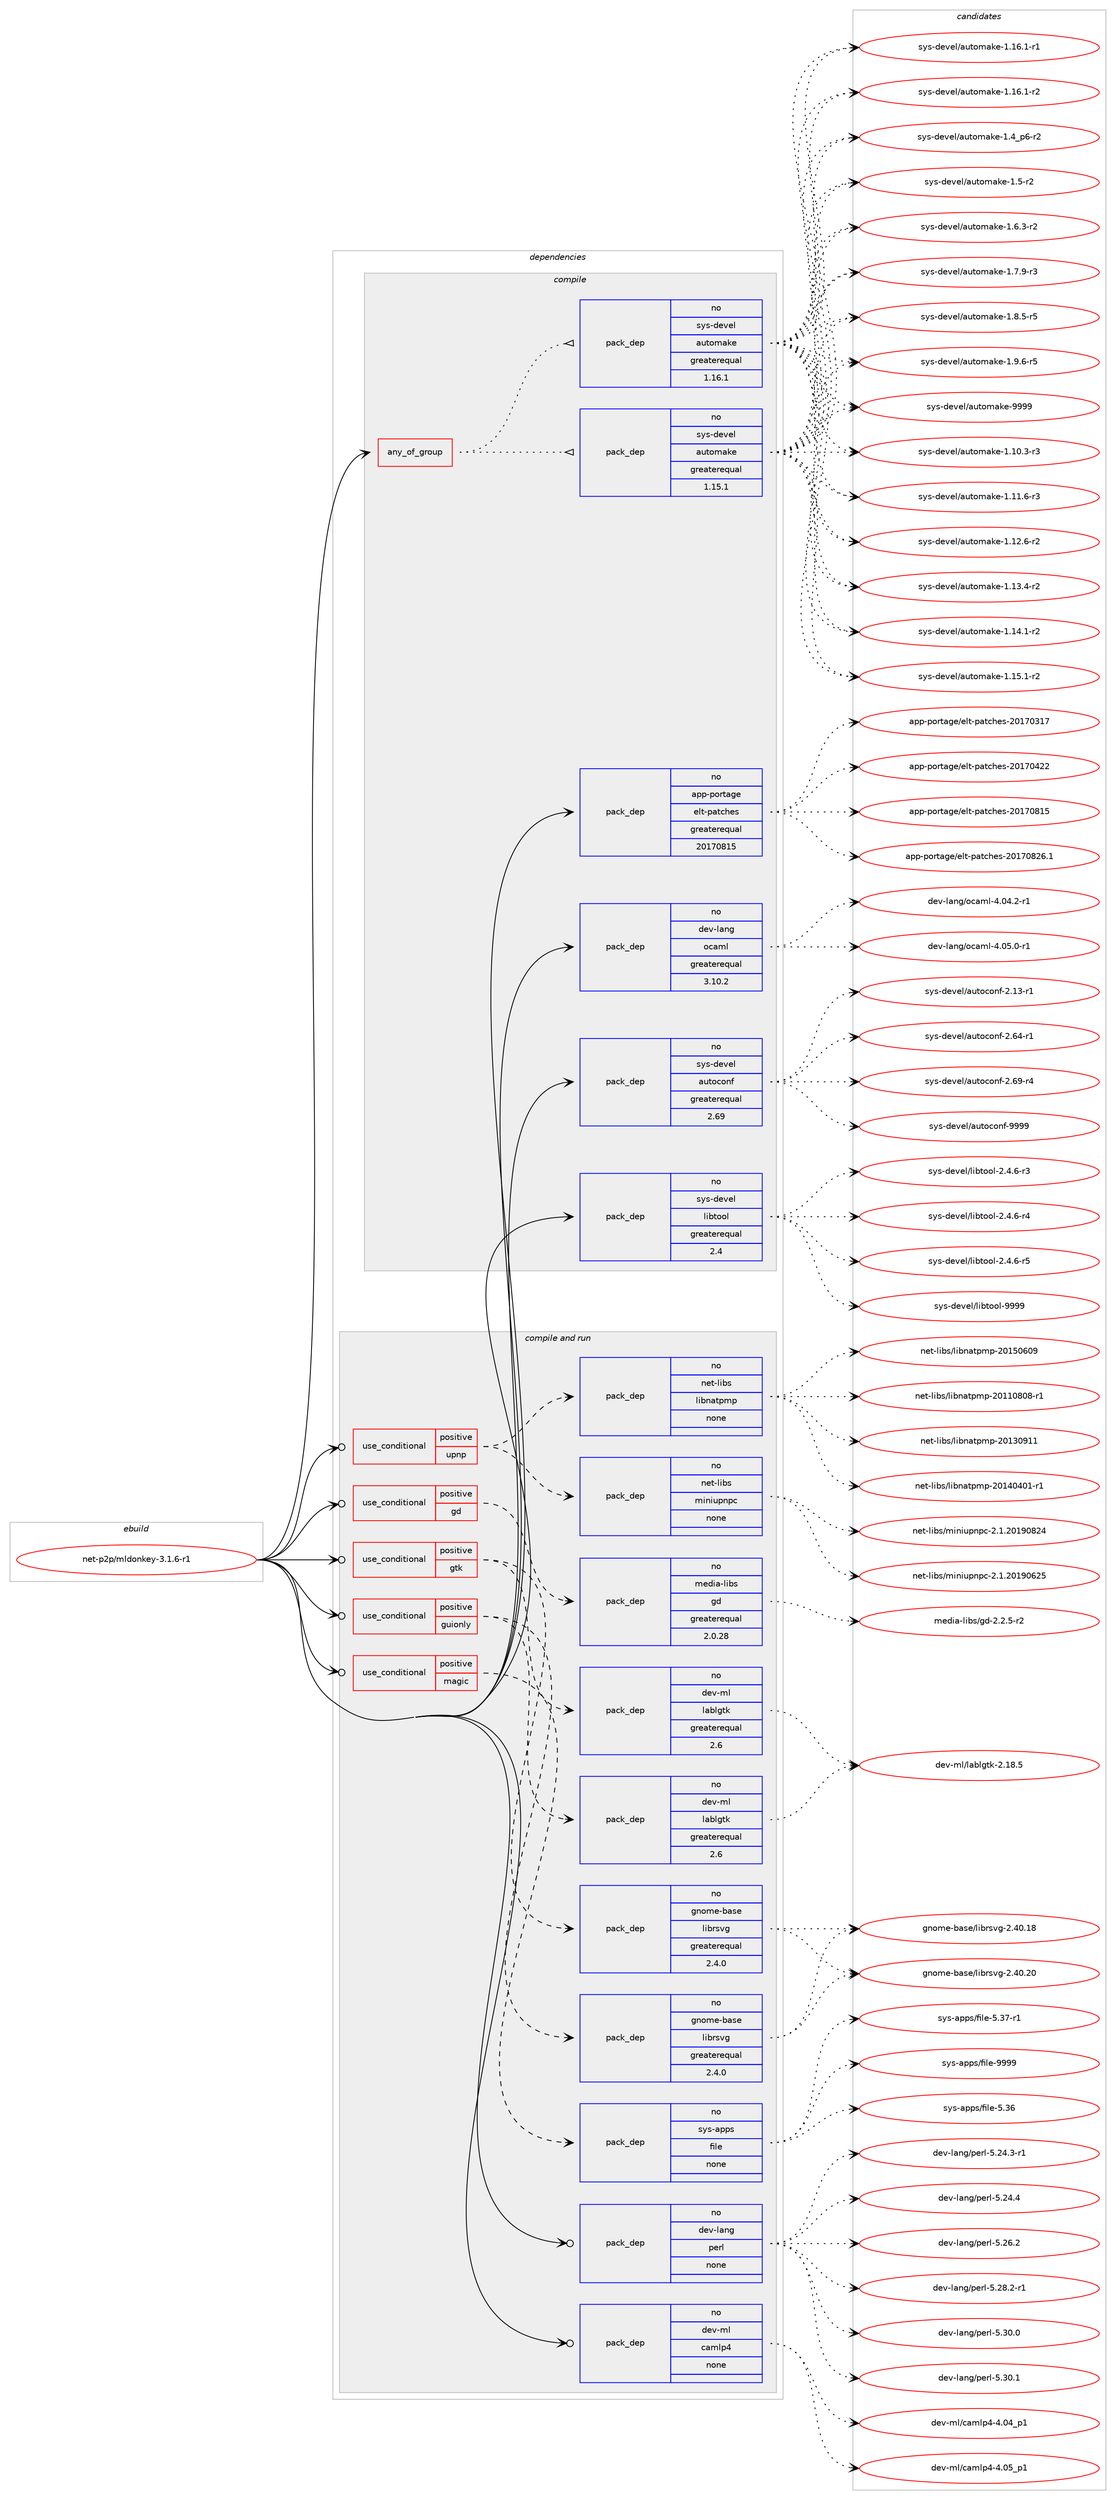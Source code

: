 digraph prolog {

# *************
# Graph options
# *************

newrank=true;
concentrate=true;
compound=true;
graph [rankdir=LR,fontname=Helvetica,fontsize=10,ranksep=1.5];#, ranksep=2.5, nodesep=0.2];
edge  [arrowhead=vee];
node  [fontname=Helvetica,fontsize=10];

# **********
# The ebuild
# **********

subgraph cluster_leftcol {
color=gray;
rank=same;
label=<<i>ebuild</i>>;
id [label="net-p2p/mldonkey-3.1.6-r1", color=red, width=4, href="../net-p2p/mldonkey-3.1.6-r1.svg"];
}

# ****************
# The dependencies
# ****************

subgraph cluster_midcol {
color=gray;
label=<<i>dependencies</i>>;
subgraph cluster_compile {
fillcolor="#eeeeee";
style=filled;
label=<<i>compile</i>>;
subgraph any14330 {
dependency840391 [label=<<TABLE BORDER="0" CELLBORDER="1" CELLSPACING="0" CELLPADDING="4"><TR><TD CELLPADDING="10">any_of_group</TD></TR></TABLE>>, shape=none, color=red];subgraph pack620740 {
dependency840392 [label=<<TABLE BORDER="0" CELLBORDER="1" CELLSPACING="0" CELLPADDING="4" WIDTH="220"><TR><TD ROWSPAN="6" CELLPADDING="30">pack_dep</TD></TR><TR><TD WIDTH="110">no</TD></TR><TR><TD>sys-devel</TD></TR><TR><TD>automake</TD></TR><TR><TD>greaterequal</TD></TR><TR><TD>1.16.1</TD></TR></TABLE>>, shape=none, color=blue];
}
dependency840391:e -> dependency840392:w [weight=20,style="dotted",arrowhead="oinv"];
subgraph pack620741 {
dependency840393 [label=<<TABLE BORDER="0" CELLBORDER="1" CELLSPACING="0" CELLPADDING="4" WIDTH="220"><TR><TD ROWSPAN="6" CELLPADDING="30">pack_dep</TD></TR><TR><TD WIDTH="110">no</TD></TR><TR><TD>sys-devel</TD></TR><TR><TD>automake</TD></TR><TR><TD>greaterequal</TD></TR><TR><TD>1.15.1</TD></TR></TABLE>>, shape=none, color=blue];
}
dependency840391:e -> dependency840393:w [weight=20,style="dotted",arrowhead="oinv"];
}
id:e -> dependency840391:w [weight=20,style="solid",arrowhead="vee"];
subgraph pack620742 {
dependency840394 [label=<<TABLE BORDER="0" CELLBORDER="1" CELLSPACING="0" CELLPADDING="4" WIDTH="220"><TR><TD ROWSPAN="6" CELLPADDING="30">pack_dep</TD></TR><TR><TD WIDTH="110">no</TD></TR><TR><TD>app-portage</TD></TR><TR><TD>elt-patches</TD></TR><TR><TD>greaterequal</TD></TR><TR><TD>20170815</TD></TR></TABLE>>, shape=none, color=blue];
}
id:e -> dependency840394:w [weight=20,style="solid",arrowhead="vee"];
subgraph pack620743 {
dependency840395 [label=<<TABLE BORDER="0" CELLBORDER="1" CELLSPACING="0" CELLPADDING="4" WIDTH="220"><TR><TD ROWSPAN="6" CELLPADDING="30">pack_dep</TD></TR><TR><TD WIDTH="110">no</TD></TR><TR><TD>dev-lang</TD></TR><TR><TD>ocaml</TD></TR><TR><TD>greaterequal</TD></TR><TR><TD>3.10.2</TD></TR></TABLE>>, shape=none, color=blue];
}
id:e -> dependency840395:w [weight=20,style="solid",arrowhead="vee"];
subgraph pack620744 {
dependency840396 [label=<<TABLE BORDER="0" CELLBORDER="1" CELLSPACING="0" CELLPADDING="4" WIDTH="220"><TR><TD ROWSPAN="6" CELLPADDING="30">pack_dep</TD></TR><TR><TD WIDTH="110">no</TD></TR><TR><TD>sys-devel</TD></TR><TR><TD>autoconf</TD></TR><TR><TD>greaterequal</TD></TR><TR><TD>2.69</TD></TR></TABLE>>, shape=none, color=blue];
}
id:e -> dependency840396:w [weight=20,style="solid",arrowhead="vee"];
subgraph pack620745 {
dependency840397 [label=<<TABLE BORDER="0" CELLBORDER="1" CELLSPACING="0" CELLPADDING="4" WIDTH="220"><TR><TD ROWSPAN="6" CELLPADDING="30">pack_dep</TD></TR><TR><TD WIDTH="110">no</TD></TR><TR><TD>sys-devel</TD></TR><TR><TD>libtool</TD></TR><TR><TD>greaterequal</TD></TR><TR><TD>2.4</TD></TR></TABLE>>, shape=none, color=blue];
}
id:e -> dependency840397:w [weight=20,style="solid",arrowhead="vee"];
}
subgraph cluster_compileandrun {
fillcolor="#eeeeee";
style=filled;
label=<<i>compile and run</i>>;
subgraph cond204823 {
dependency840398 [label=<<TABLE BORDER="0" CELLBORDER="1" CELLSPACING="0" CELLPADDING="4"><TR><TD ROWSPAN="3" CELLPADDING="10">use_conditional</TD></TR><TR><TD>positive</TD></TR><TR><TD>gd</TD></TR></TABLE>>, shape=none, color=red];
subgraph pack620746 {
dependency840399 [label=<<TABLE BORDER="0" CELLBORDER="1" CELLSPACING="0" CELLPADDING="4" WIDTH="220"><TR><TD ROWSPAN="6" CELLPADDING="30">pack_dep</TD></TR><TR><TD WIDTH="110">no</TD></TR><TR><TD>media-libs</TD></TR><TR><TD>gd</TD></TR><TR><TD>greaterequal</TD></TR><TR><TD>2.0.28</TD></TR></TABLE>>, shape=none, color=blue];
}
dependency840398:e -> dependency840399:w [weight=20,style="dashed",arrowhead="vee"];
}
id:e -> dependency840398:w [weight=20,style="solid",arrowhead="odotvee"];
subgraph cond204824 {
dependency840400 [label=<<TABLE BORDER="0" CELLBORDER="1" CELLSPACING="0" CELLPADDING="4"><TR><TD ROWSPAN="3" CELLPADDING="10">use_conditional</TD></TR><TR><TD>positive</TD></TR><TR><TD>gtk</TD></TR></TABLE>>, shape=none, color=red];
subgraph pack620747 {
dependency840401 [label=<<TABLE BORDER="0" CELLBORDER="1" CELLSPACING="0" CELLPADDING="4" WIDTH="220"><TR><TD ROWSPAN="6" CELLPADDING="30">pack_dep</TD></TR><TR><TD WIDTH="110">no</TD></TR><TR><TD>gnome-base</TD></TR><TR><TD>librsvg</TD></TR><TR><TD>greaterequal</TD></TR><TR><TD>2.4.0</TD></TR></TABLE>>, shape=none, color=blue];
}
dependency840400:e -> dependency840401:w [weight=20,style="dashed",arrowhead="vee"];
subgraph pack620748 {
dependency840402 [label=<<TABLE BORDER="0" CELLBORDER="1" CELLSPACING="0" CELLPADDING="4" WIDTH="220"><TR><TD ROWSPAN="6" CELLPADDING="30">pack_dep</TD></TR><TR><TD WIDTH="110">no</TD></TR><TR><TD>dev-ml</TD></TR><TR><TD>lablgtk</TD></TR><TR><TD>greaterequal</TD></TR><TR><TD>2.6</TD></TR></TABLE>>, shape=none, color=blue];
}
dependency840400:e -> dependency840402:w [weight=20,style="dashed",arrowhead="vee"];
}
id:e -> dependency840400:w [weight=20,style="solid",arrowhead="odotvee"];
subgraph cond204825 {
dependency840403 [label=<<TABLE BORDER="0" CELLBORDER="1" CELLSPACING="0" CELLPADDING="4"><TR><TD ROWSPAN="3" CELLPADDING="10">use_conditional</TD></TR><TR><TD>positive</TD></TR><TR><TD>guionly</TD></TR></TABLE>>, shape=none, color=red];
subgraph pack620749 {
dependency840404 [label=<<TABLE BORDER="0" CELLBORDER="1" CELLSPACING="0" CELLPADDING="4" WIDTH="220"><TR><TD ROWSPAN="6" CELLPADDING="30">pack_dep</TD></TR><TR><TD WIDTH="110">no</TD></TR><TR><TD>gnome-base</TD></TR><TR><TD>librsvg</TD></TR><TR><TD>greaterequal</TD></TR><TR><TD>2.4.0</TD></TR></TABLE>>, shape=none, color=blue];
}
dependency840403:e -> dependency840404:w [weight=20,style="dashed",arrowhead="vee"];
subgraph pack620750 {
dependency840405 [label=<<TABLE BORDER="0" CELLBORDER="1" CELLSPACING="0" CELLPADDING="4" WIDTH="220"><TR><TD ROWSPAN="6" CELLPADDING="30">pack_dep</TD></TR><TR><TD WIDTH="110">no</TD></TR><TR><TD>dev-ml</TD></TR><TR><TD>lablgtk</TD></TR><TR><TD>greaterequal</TD></TR><TR><TD>2.6</TD></TR></TABLE>>, shape=none, color=blue];
}
dependency840403:e -> dependency840405:w [weight=20,style="dashed",arrowhead="vee"];
}
id:e -> dependency840403:w [weight=20,style="solid",arrowhead="odotvee"];
subgraph cond204826 {
dependency840406 [label=<<TABLE BORDER="0" CELLBORDER="1" CELLSPACING="0" CELLPADDING="4"><TR><TD ROWSPAN="3" CELLPADDING="10">use_conditional</TD></TR><TR><TD>positive</TD></TR><TR><TD>magic</TD></TR></TABLE>>, shape=none, color=red];
subgraph pack620751 {
dependency840407 [label=<<TABLE BORDER="0" CELLBORDER="1" CELLSPACING="0" CELLPADDING="4" WIDTH="220"><TR><TD ROWSPAN="6" CELLPADDING="30">pack_dep</TD></TR><TR><TD WIDTH="110">no</TD></TR><TR><TD>sys-apps</TD></TR><TR><TD>file</TD></TR><TR><TD>none</TD></TR><TR><TD></TD></TR></TABLE>>, shape=none, color=blue];
}
dependency840406:e -> dependency840407:w [weight=20,style="dashed",arrowhead="vee"];
}
id:e -> dependency840406:w [weight=20,style="solid",arrowhead="odotvee"];
subgraph cond204827 {
dependency840408 [label=<<TABLE BORDER="0" CELLBORDER="1" CELLSPACING="0" CELLPADDING="4"><TR><TD ROWSPAN="3" CELLPADDING="10">use_conditional</TD></TR><TR><TD>positive</TD></TR><TR><TD>upnp</TD></TR></TABLE>>, shape=none, color=red];
subgraph pack620752 {
dependency840409 [label=<<TABLE BORDER="0" CELLBORDER="1" CELLSPACING="0" CELLPADDING="4" WIDTH="220"><TR><TD ROWSPAN="6" CELLPADDING="30">pack_dep</TD></TR><TR><TD WIDTH="110">no</TD></TR><TR><TD>net-libs</TD></TR><TR><TD>miniupnpc</TD></TR><TR><TD>none</TD></TR><TR><TD></TD></TR></TABLE>>, shape=none, color=blue];
}
dependency840408:e -> dependency840409:w [weight=20,style="dashed",arrowhead="vee"];
subgraph pack620753 {
dependency840410 [label=<<TABLE BORDER="0" CELLBORDER="1" CELLSPACING="0" CELLPADDING="4" WIDTH="220"><TR><TD ROWSPAN="6" CELLPADDING="30">pack_dep</TD></TR><TR><TD WIDTH="110">no</TD></TR><TR><TD>net-libs</TD></TR><TR><TD>libnatpmp</TD></TR><TR><TD>none</TD></TR><TR><TD></TD></TR></TABLE>>, shape=none, color=blue];
}
dependency840408:e -> dependency840410:w [weight=20,style="dashed",arrowhead="vee"];
}
id:e -> dependency840408:w [weight=20,style="solid",arrowhead="odotvee"];
subgraph pack620754 {
dependency840411 [label=<<TABLE BORDER="0" CELLBORDER="1" CELLSPACING="0" CELLPADDING="4" WIDTH="220"><TR><TD ROWSPAN="6" CELLPADDING="30">pack_dep</TD></TR><TR><TD WIDTH="110">no</TD></TR><TR><TD>dev-lang</TD></TR><TR><TD>perl</TD></TR><TR><TD>none</TD></TR><TR><TD></TD></TR></TABLE>>, shape=none, color=blue];
}
id:e -> dependency840411:w [weight=20,style="solid",arrowhead="odotvee"];
subgraph pack620755 {
dependency840412 [label=<<TABLE BORDER="0" CELLBORDER="1" CELLSPACING="0" CELLPADDING="4" WIDTH="220"><TR><TD ROWSPAN="6" CELLPADDING="30">pack_dep</TD></TR><TR><TD WIDTH="110">no</TD></TR><TR><TD>dev-ml</TD></TR><TR><TD>camlp4</TD></TR><TR><TD>none</TD></TR><TR><TD></TD></TR></TABLE>>, shape=none, color=blue];
}
id:e -> dependency840412:w [weight=20,style="solid",arrowhead="odotvee"];
}
subgraph cluster_run {
fillcolor="#eeeeee";
style=filled;
label=<<i>run</i>>;
}
}

# **************
# The candidates
# **************

subgraph cluster_choices {
rank=same;
color=gray;
label=<<i>candidates</i>>;

subgraph choice620740 {
color=black;
nodesep=1;
choice11512111545100101118101108479711711611110997107101454946494846514511451 [label="sys-devel/automake-1.10.3-r3", color=red, width=4,href="../sys-devel/automake-1.10.3-r3.svg"];
choice11512111545100101118101108479711711611110997107101454946494946544511451 [label="sys-devel/automake-1.11.6-r3", color=red, width=4,href="../sys-devel/automake-1.11.6-r3.svg"];
choice11512111545100101118101108479711711611110997107101454946495046544511450 [label="sys-devel/automake-1.12.6-r2", color=red, width=4,href="../sys-devel/automake-1.12.6-r2.svg"];
choice11512111545100101118101108479711711611110997107101454946495146524511450 [label="sys-devel/automake-1.13.4-r2", color=red, width=4,href="../sys-devel/automake-1.13.4-r2.svg"];
choice11512111545100101118101108479711711611110997107101454946495246494511450 [label="sys-devel/automake-1.14.1-r2", color=red, width=4,href="../sys-devel/automake-1.14.1-r2.svg"];
choice11512111545100101118101108479711711611110997107101454946495346494511450 [label="sys-devel/automake-1.15.1-r2", color=red, width=4,href="../sys-devel/automake-1.15.1-r2.svg"];
choice11512111545100101118101108479711711611110997107101454946495446494511449 [label="sys-devel/automake-1.16.1-r1", color=red, width=4,href="../sys-devel/automake-1.16.1-r1.svg"];
choice11512111545100101118101108479711711611110997107101454946495446494511450 [label="sys-devel/automake-1.16.1-r2", color=red, width=4,href="../sys-devel/automake-1.16.1-r2.svg"];
choice115121115451001011181011084797117116111109971071014549465295112544511450 [label="sys-devel/automake-1.4_p6-r2", color=red, width=4,href="../sys-devel/automake-1.4_p6-r2.svg"];
choice11512111545100101118101108479711711611110997107101454946534511450 [label="sys-devel/automake-1.5-r2", color=red, width=4,href="../sys-devel/automake-1.5-r2.svg"];
choice115121115451001011181011084797117116111109971071014549465446514511450 [label="sys-devel/automake-1.6.3-r2", color=red, width=4,href="../sys-devel/automake-1.6.3-r2.svg"];
choice115121115451001011181011084797117116111109971071014549465546574511451 [label="sys-devel/automake-1.7.9-r3", color=red, width=4,href="../sys-devel/automake-1.7.9-r3.svg"];
choice115121115451001011181011084797117116111109971071014549465646534511453 [label="sys-devel/automake-1.8.5-r5", color=red, width=4,href="../sys-devel/automake-1.8.5-r5.svg"];
choice115121115451001011181011084797117116111109971071014549465746544511453 [label="sys-devel/automake-1.9.6-r5", color=red, width=4,href="../sys-devel/automake-1.9.6-r5.svg"];
choice115121115451001011181011084797117116111109971071014557575757 [label="sys-devel/automake-9999", color=red, width=4,href="../sys-devel/automake-9999.svg"];
dependency840392:e -> choice11512111545100101118101108479711711611110997107101454946494846514511451:w [style=dotted,weight="100"];
dependency840392:e -> choice11512111545100101118101108479711711611110997107101454946494946544511451:w [style=dotted,weight="100"];
dependency840392:e -> choice11512111545100101118101108479711711611110997107101454946495046544511450:w [style=dotted,weight="100"];
dependency840392:e -> choice11512111545100101118101108479711711611110997107101454946495146524511450:w [style=dotted,weight="100"];
dependency840392:e -> choice11512111545100101118101108479711711611110997107101454946495246494511450:w [style=dotted,weight="100"];
dependency840392:e -> choice11512111545100101118101108479711711611110997107101454946495346494511450:w [style=dotted,weight="100"];
dependency840392:e -> choice11512111545100101118101108479711711611110997107101454946495446494511449:w [style=dotted,weight="100"];
dependency840392:e -> choice11512111545100101118101108479711711611110997107101454946495446494511450:w [style=dotted,weight="100"];
dependency840392:e -> choice115121115451001011181011084797117116111109971071014549465295112544511450:w [style=dotted,weight="100"];
dependency840392:e -> choice11512111545100101118101108479711711611110997107101454946534511450:w [style=dotted,weight="100"];
dependency840392:e -> choice115121115451001011181011084797117116111109971071014549465446514511450:w [style=dotted,weight="100"];
dependency840392:e -> choice115121115451001011181011084797117116111109971071014549465546574511451:w [style=dotted,weight="100"];
dependency840392:e -> choice115121115451001011181011084797117116111109971071014549465646534511453:w [style=dotted,weight="100"];
dependency840392:e -> choice115121115451001011181011084797117116111109971071014549465746544511453:w [style=dotted,weight="100"];
dependency840392:e -> choice115121115451001011181011084797117116111109971071014557575757:w [style=dotted,weight="100"];
}
subgraph choice620741 {
color=black;
nodesep=1;
choice11512111545100101118101108479711711611110997107101454946494846514511451 [label="sys-devel/automake-1.10.3-r3", color=red, width=4,href="../sys-devel/automake-1.10.3-r3.svg"];
choice11512111545100101118101108479711711611110997107101454946494946544511451 [label="sys-devel/automake-1.11.6-r3", color=red, width=4,href="../sys-devel/automake-1.11.6-r3.svg"];
choice11512111545100101118101108479711711611110997107101454946495046544511450 [label="sys-devel/automake-1.12.6-r2", color=red, width=4,href="../sys-devel/automake-1.12.6-r2.svg"];
choice11512111545100101118101108479711711611110997107101454946495146524511450 [label="sys-devel/automake-1.13.4-r2", color=red, width=4,href="../sys-devel/automake-1.13.4-r2.svg"];
choice11512111545100101118101108479711711611110997107101454946495246494511450 [label="sys-devel/automake-1.14.1-r2", color=red, width=4,href="../sys-devel/automake-1.14.1-r2.svg"];
choice11512111545100101118101108479711711611110997107101454946495346494511450 [label="sys-devel/automake-1.15.1-r2", color=red, width=4,href="../sys-devel/automake-1.15.1-r2.svg"];
choice11512111545100101118101108479711711611110997107101454946495446494511449 [label="sys-devel/automake-1.16.1-r1", color=red, width=4,href="../sys-devel/automake-1.16.1-r1.svg"];
choice11512111545100101118101108479711711611110997107101454946495446494511450 [label="sys-devel/automake-1.16.1-r2", color=red, width=4,href="../sys-devel/automake-1.16.1-r2.svg"];
choice115121115451001011181011084797117116111109971071014549465295112544511450 [label="sys-devel/automake-1.4_p6-r2", color=red, width=4,href="../sys-devel/automake-1.4_p6-r2.svg"];
choice11512111545100101118101108479711711611110997107101454946534511450 [label="sys-devel/automake-1.5-r2", color=red, width=4,href="../sys-devel/automake-1.5-r2.svg"];
choice115121115451001011181011084797117116111109971071014549465446514511450 [label="sys-devel/automake-1.6.3-r2", color=red, width=4,href="../sys-devel/automake-1.6.3-r2.svg"];
choice115121115451001011181011084797117116111109971071014549465546574511451 [label="sys-devel/automake-1.7.9-r3", color=red, width=4,href="../sys-devel/automake-1.7.9-r3.svg"];
choice115121115451001011181011084797117116111109971071014549465646534511453 [label="sys-devel/automake-1.8.5-r5", color=red, width=4,href="../sys-devel/automake-1.8.5-r5.svg"];
choice115121115451001011181011084797117116111109971071014549465746544511453 [label="sys-devel/automake-1.9.6-r5", color=red, width=4,href="../sys-devel/automake-1.9.6-r5.svg"];
choice115121115451001011181011084797117116111109971071014557575757 [label="sys-devel/automake-9999", color=red, width=4,href="../sys-devel/automake-9999.svg"];
dependency840393:e -> choice11512111545100101118101108479711711611110997107101454946494846514511451:w [style=dotted,weight="100"];
dependency840393:e -> choice11512111545100101118101108479711711611110997107101454946494946544511451:w [style=dotted,weight="100"];
dependency840393:e -> choice11512111545100101118101108479711711611110997107101454946495046544511450:w [style=dotted,weight="100"];
dependency840393:e -> choice11512111545100101118101108479711711611110997107101454946495146524511450:w [style=dotted,weight="100"];
dependency840393:e -> choice11512111545100101118101108479711711611110997107101454946495246494511450:w [style=dotted,weight="100"];
dependency840393:e -> choice11512111545100101118101108479711711611110997107101454946495346494511450:w [style=dotted,weight="100"];
dependency840393:e -> choice11512111545100101118101108479711711611110997107101454946495446494511449:w [style=dotted,weight="100"];
dependency840393:e -> choice11512111545100101118101108479711711611110997107101454946495446494511450:w [style=dotted,weight="100"];
dependency840393:e -> choice115121115451001011181011084797117116111109971071014549465295112544511450:w [style=dotted,weight="100"];
dependency840393:e -> choice11512111545100101118101108479711711611110997107101454946534511450:w [style=dotted,weight="100"];
dependency840393:e -> choice115121115451001011181011084797117116111109971071014549465446514511450:w [style=dotted,weight="100"];
dependency840393:e -> choice115121115451001011181011084797117116111109971071014549465546574511451:w [style=dotted,weight="100"];
dependency840393:e -> choice115121115451001011181011084797117116111109971071014549465646534511453:w [style=dotted,weight="100"];
dependency840393:e -> choice115121115451001011181011084797117116111109971071014549465746544511453:w [style=dotted,weight="100"];
dependency840393:e -> choice115121115451001011181011084797117116111109971071014557575757:w [style=dotted,weight="100"];
}
subgraph choice620742 {
color=black;
nodesep=1;
choice97112112451121111141169710310147101108116451129711699104101115455048495548514955 [label="app-portage/elt-patches-20170317", color=red, width=4,href="../app-portage/elt-patches-20170317.svg"];
choice97112112451121111141169710310147101108116451129711699104101115455048495548525050 [label="app-portage/elt-patches-20170422", color=red, width=4,href="../app-portage/elt-patches-20170422.svg"];
choice97112112451121111141169710310147101108116451129711699104101115455048495548564953 [label="app-portage/elt-patches-20170815", color=red, width=4,href="../app-portage/elt-patches-20170815.svg"];
choice971121124511211111411697103101471011081164511297116991041011154550484955485650544649 [label="app-portage/elt-patches-20170826.1", color=red, width=4,href="../app-portage/elt-patches-20170826.1.svg"];
dependency840394:e -> choice97112112451121111141169710310147101108116451129711699104101115455048495548514955:w [style=dotted,weight="100"];
dependency840394:e -> choice97112112451121111141169710310147101108116451129711699104101115455048495548525050:w [style=dotted,weight="100"];
dependency840394:e -> choice97112112451121111141169710310147101108116451129711699104101115455048495548564953:w [style=dotted,weight="100"];
dependency840394:e -> choice971121124511211111411697103101471011081164511297116991041011154550484955485650544649:w [style=dotted,weight="100"];
}
subgraph choice620743 {
color=black;
nodesep=1;
choice1001011184510897110103471119997109108455246485246504511449 [label="dev-lang/ocaml-4.04.2-r1", color=red, width=4,href="../dev-lang/ocaml-4.04.2-r1.svg"];
choice1001011184510897110103471119997109108455246485346484511449 [label="dev-lang/ocaml-4.05.0-r1", color=red, width=4,href="../dev-lang/ocaml-4.05.0-r1.svg"];
dependency840395:e -> choice1001011184510897110103471119997109108455246485246504511449:w [style=dotted,weight="100"];
dependency840395:e -> choice1001011184510897110103471119997109108455246485346484511449:w [style=dotted,weight="100"];
}
subgraph choice620744 {
color=black;
nodesep=1;
choice1151211154510010111810110847971171161119911111010245504649514511449 [label="sys-devel/autoconf-2.13-r1", color=red, width=4,href="../sys-devel/autoconf-2.13-r1.svg"];
choice1151211154510010111810110847971171161119911111010245504654524511449 [label="sys-devel/autoconf-2.64-r1", color=red, width=4,href="../sys-devel/autoconf-2.64-r1.svg"];
choice1151211154510010111810110847971171161119911111010245504654574511452 [label="sys-devel/autoconf-2.69-r4", color=red, width=4,href="../sys-devel/autoconf-2.69-r4.svg"];
choice115121115451001011181011084797117116111991111101024557575757 [label="sys-devel/autoconf-9999", color=red, width=4,href="../sys-devel/autoconf-9999.svg"];
dependency840396:e -> choice1151211154510010111810110847971171161119911111010245504649514511449:w [style=dotted,weight="100"];
dependency840396:e -> choice1151211154510010111810110847971171161119911111010245504654524511449:w [style=dotted,weight="100"];
dependency840396:e -> choice1151211154510010111810110847971171161119911111010245504654574511452:w [style=dotted,weight="100"];
dependency840396:e -> choice115121115451001011181011084797117116111991111101024557575757:w [style=dotted,weight="100"];
}
subgraph choice620745 {
color=black;
nodesep=1;
choice1151211154510010111810110847108105981161111111084550465246544511451 [label="sys-devel/libtool-2.4.6-r3", color=red, width=4,href="../sys-devel/libtool-2.4.6-r3.svg"];
choice1151211154510010111810110847108105981161111111084550465246544511452 [label="sys-devel/libtool-2.4.6-r4", color=red, width=4,href="../sys-devel/libtool-2.4.6-r4.svg"];
choice1151211154510010111810110847108105981161111111084550465246544511453 [label="sys-devel/libtool-2.4.6-r5", color=red, width=4,href="../sys-devel/libtool-2.4.6-r5.svg"];
choice1151211154510010111810110847108105981161111111084557575757 [label="sys-devel/libtool-9999", color=red, width=4,href="../sys-devel/libtool-9999.svg"];
dependency840397:e -> choice1151211154510010111810110847108105981161111111084550465246544511451:w [style=dotted,weight="100"];
dependency840397:e -> choice1151211154510010111810110847108105981161111111084550465246544511452:w [style=dotted,weight="100"];
dependency840397:e -> choice1151211154510010111810110847108105981161111111084550465246544511453:w [style=dotted,weight="100"];
dependency840397:e -> choice1151211154510010111810110847108105981161111111084557575757:w [style=dotted,weight="100"];
}
subgraph choice620746 {
color=black;
nodesep=1;
choice109101100105974510810598115471031004550465046534511450 [label="media-libs/gd-2.2.5-r2", color=red, width=4,href="../media-libs/gd-2.2.5-r2.svg"];
dependency840399:e -> choice109101100105974510810598115471031004550465046534511450:w [style=dotted,weight="100"];
}
subgraph choice620747 {
color=black;
nodesep=1;
choice10311011110910145989711510147108105981141151181034550465248464956 [label="gnome-base/librsvg-2.40.18", color=red, width=4,href="../gnome-base/librsvg-2.40.18.svg"];
choice10311011110910145989711510147108105981141151181034550465248465048 [label="gnome-base/librsvg-2.40.20", color=red, width=4,href="../gnome-base/librsvg-2.40.20.svg"];
dependency840401:e -> choice10311011110910145989711510147108105981141151181034550465248464956:w [style=dotted,weight="100"];
dependency840401:e -> choice10311011110910145989711510147108105981141151181034550465248465048:w [style=dotted,weight="100"];
}
subgraph choice620748 {
color=black;
nodesep=1;
choice1001011184510910847108979810810311610745504649564653 [label="dev-ml/lablgtk-2.18.5", color=red, width=4,href="../dev-ml/lablgtk-2.18.5.svg"];
dependency840402:e -> choice1001011184510910847108979810810311610745504649564653:w [style=dotted,weight="100"];
}
subgraph choice620749 {
color=black;
nodesep=1;
choice10311011110910145989711510147108105981141151181034550465248464956 [label="gnome-base/librsvg-2.40.18", color=red, width=4,href="../gnome-base/librsvg-2.40.18.svg"];
choice10311011110910145989711510147108105981141151181034550465248465048 [label="gnome-base/librsvg-2.40.20", color=red, width=4,href="../gnome-base/librsvg-2.40.20.svg"];
dependency840404:e -> choice10311011110910145989711510147108105981141151181034550465248464956:w [style=dotted,weight="100"];
dependency840404:e -> choice10311011110910145989711510147108105981141151181034550465248465048:w [style=dotted,weight="100"];
}
subgraph choice620750 {
color=black;
nodesep=1;
choice1001011184510910847108979810810311610745504649564653 [label="dev-ml/lablgtk-2.18.5", color=red, width=4,href="../dev-ml/lablgtk-2.18.5.svg"];
dependency840405:e -> choice1001011184510910847108979810810311610745504649564653:w [style=dotted,weight="100"];
}
subgraph choice620751 {
color=black;
nodesep=1;
choice1151211154597112112115471021051081014553465154 [label="sys-apps/file-5.36", color=red, width=4,href="../sys-apps/file-5.36.svg"];
choice11512111545971121121154710210510810145534651554511449 [label="sys-apps/file-5.37-r1", color=red, width=4,href="../sys-apps/file-5.37-r1.svg"];
choice1151211154597112112115471021051081014557575757 [label="sys-apps/file-9999", color=red, width=4,href="../sys-apps/file-9999.svg"];
dependency840407:e -> choice1151211154597112112115471021051081014553465154:w [style=dotted,weight="100"];
dependency840407:e -> choice11512111545971121121154710210510810145534651554511449:w [style=dotted,weight="100"];
dependency840407:e -> choice1151211154597112112115471021051081014557575757:w [style=dotted,weight="100"];
}
subgraph choice620752 {
color=black;
nodesep=1;
choice1101011164510810598115471091051101051171121101129945504649465048495748545053 [label="net-libs/miniupnpc-2.1.20190625", color=red, width=4,href="../net-libs/miniupnpc-2.1.20190625.svg"];
choice1101011164510810598115471091051101051171121101129945504649465048495748565052 [label="net-libs/miniupnpc-2.1.20190824", color=red, width=4,href="../net-libs/miniupnpc-2.1.20190824.svg"];
dependency840409:e -> choice1101011164510810598115471091051101051171121101129945504649465048495748545053:w [style=dotted,weight="100"];
dependency840409:e -> choice1101011164510810598115471091051101051171121101129945504649465048495748565052:w [style=dotted,weight="100"];
}
subgraph choice620753 {
color=black;
nodesep=1;
choice11010111645108105981154710810598110971161121091124550484949485648564511449 [label="net-libs/libnatpmp-20110808-r1", color=red, width=4,href="../net-libs/libnatpmp-20110808-r1.svg"];
choice1101011164510810598115471081059811097116112109112455048495148574949 [label="net-libs/libnatpmp-20130911", color=red, width=4,href="../net-libs/libnatpmp-20130911.svg"];
choice11010111645108105981154710810598110971161121091124550484952485248494511449 [label="net-libs/libnatpmp-20140401-r1", color=red, width=4,href="../net-libs/libnatpmp-20140401-r1.svg"];
choice1101011164510810598115471081059811097116112109112455048495348544857 [label="net-libs/libnatpmp-20150609", color=red, width=4,href="../net-libs/libnatpmp-20150609.svg"];
dependency840410:e -> choice11010111645108105981154710810598110971161121091124550484949485648564511449:w [style=dotted,weight="100"];
dependency840410:e -> choice1101011164510810598115471081059811097116112109112455048495148574949:w [style=dotted,weight="100"];
dependency840410:e -> choice11010111645108105981154710810598110971161121091124550484952485248494511449:w [style=dotted,weight="100"];
dependency840410:e -> choice1101011164510810598115471081059811097116112109112455048495348544857:w [style=dotted,weight="100"];
}
subgraph choice620754 {
color=black;
nodesep=1;
choice100101118451089711010347112101114108455346505246514511449 [label="dev-lang/perl-5.24.3-r1", color=red, width=4,href="../dev-lang/perl-5.24.3-r1.svg"];
choice10010111845108971101034711210111410845534650524652 [label="dev-lang/perl-5.24.4", color=red, width=4,href="../dev-lang/perl-5.24.4.svg"];
choice10010111845108971101034711210111410845534650544650 [label="dev-lang/perl-5.26.2", color=red, width=4,href="../dev-lang/perl-5.26.2.svg"];
choice100101118451089711010347112101114108455346505646504511449 [label="dev-lang/perl-5.28.2-r1", color=red, width=4,href="../dev-lang/perl-5.28.2-r1.svg"];
choice10010111845108971101034711210111410845534651484648 [label="dev-lang/perl-5.30.0", color=red, width=4,href="../dev-lang/perl-5.30.0.svg"];
choice10010111845108971101034711210111410845534651484649 [label="dev-lang/perl-5.30.1", color=red, width=4,href="../dev-lang/perl-5.30.1.svg"];
dependency840411:e -> choice100101118451089711010347112101114108455346505246514511449:w [style=dotted,weight="100"];
dependency840411:e -> choice10010111845108971101034711210111410845534650524652:w [style=dotted,weight="100"];
dependency840411:e -> choice10010111845108971101034711210111410845534650544650:w [style=dotted,weight="100"];
dependency840411:e -> choice100101118451089711010347112101114108455346505646504511449:w [style=dotted,weight="100"];
dependency840411:e -> choice10010111845108971101034711210111410845534651484648:w [style=dotted,weight="100"];
dependency840411:e -> choice10010111845108971101034711210111410845534651484649:w [style=dotted,weight="100"];
}
subgraph choice620755 {
color=black;
nodesep=1;
choice100101118451091084799971091081125245524648529511249 [label="dev-ml/camlp4-4.04_p1", color=red, width=4,href="../dev-ml/camlp4-4.04_p1.svg"];
choice100101118451091084799971091081125245524648539511249 [label="dev-ml/camlp4-4.05_p1", color=red, width=4,href="../dev-ml/camlp4-4.05_p1.svg"];
dependency840412:e -> choice100101118451091084799971091081125245524648529511249:w [style=dotted,weight="100"];
dependency840412:e -> choice100101118451091084799971091081125245524648539511249:w [style=dotted,weight="100"];
}
}

}
